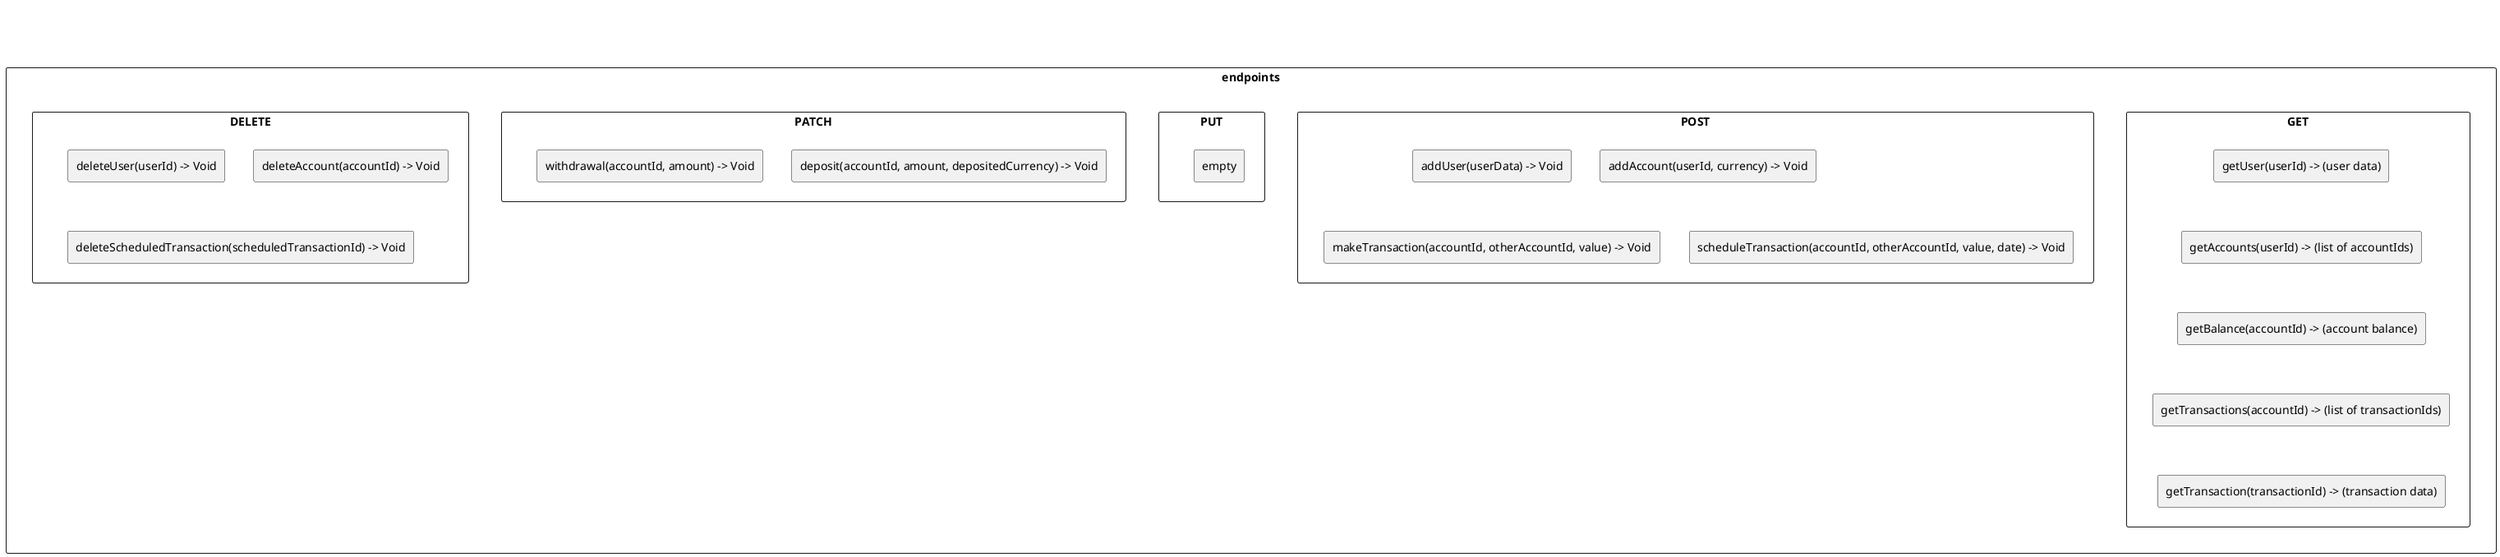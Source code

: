 @startuml

rectangle endpoints {
    rectangle GET {
        rectangle getUser as "getUsers -> (list of userIds)"
        rectangle getUser as "getUser(userId) -> (user data)"
        rectangle getAccounts as "getAccounts(userId) -> (list of accountIds)"
        rectangle getBalance as "getBalance(accountId) -> (account balance)"
        rectangle getTransactions as "getTransactions(accountId) -> (list of transactionIds)"
        rectangle getTransaction as "getTransaction(transactionId) -> (transaction data)"
    }

    rectangle POST {
        rectangle addUser as "addUser(userData) -> Void"
        rectangle addAccount as "addAccount(userId, currency) -> Void"
        rectangle makeTransaction as "makeTransaction(accountId, otherAccountId, value) -> Void"
        rectangle scheduleTransaction as "scheduleTransaction(accountId, otherAccountId, value, date) -> Void"
    }

    rectangle PUT {
        rectangle empty3 as "empty"
    }

    rectangle PATCH {
        rectangle deposit as "deposit(accountId, amount, depositedCurrency) -> Void"
        rectangle withdrawal as "withdrawal(accountId, amount) -> Void"
    }

    rectangle DELETE {
        rectangle deleteUser as "deleteUser(userId) -> Void"
        rectangle deleteAccount as "deleteAccount(accountId) -> Void"
        rectangle cancelScheduledTransaction as "deleteScheduledTransaction(scheduledTransactionId) -> Void"
    }
}


GET -[hidden]right- POST
POST -[hidden]right- PATCH
PATCH -[hidden]right- PUT
PUT -[hidden]right- DELETE

getUser -[hidden]down- getUser
getUser -[hidden]down- getAccounts
getAccounts -[hidden]down- getBalance
getBalance -[hidden]down- getTransactions
getTransactions -[hidden]down- getTransaction

@enduml